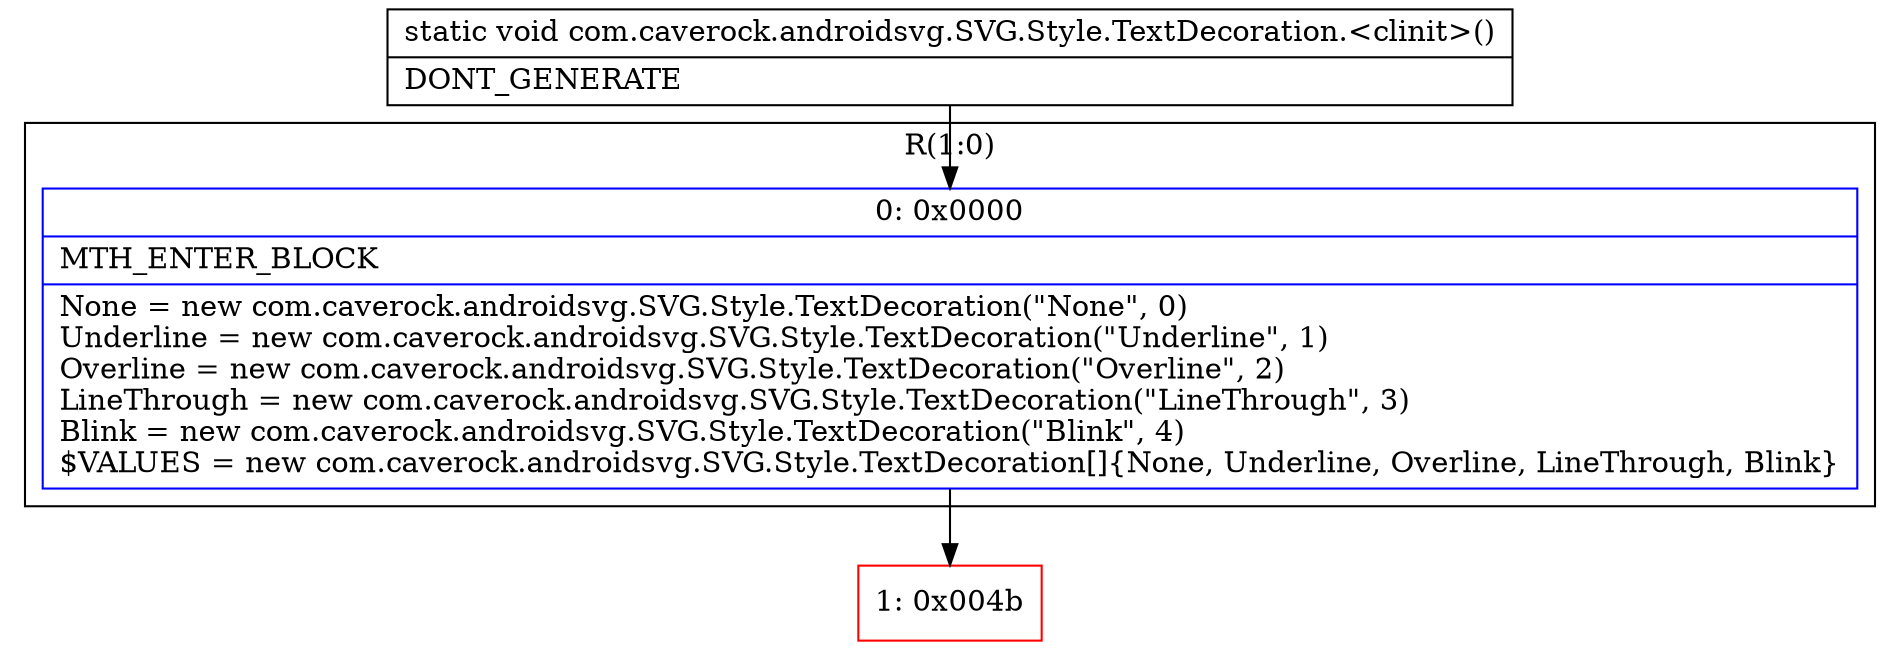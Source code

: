 digraph "CFG forcom.caverock.androidsvg.SVG.Style.TextDecoration.\<clinit\>()V" {
subgraph cluster_Region_1622785159 {
label = "R(1:0)";
node [shape=record,color=blue];
Node_0 [shape=record,label="{0\:\ 0x0000|MTH_ENTER_BLOCK\l|None = new com.caverock.androidsvg.SVG.Style.TextDecoration(\"None\", 0)\lUnderline = new com.caverock.androidsvg.SVG.Style.TextDecoration(\"Underline\", 1)\lOverline = new com.caverock.androidsvg.SVG.Style.TextDecoration(\"Overline\", 2)\lLineThrough = new com.caverock.androidsvg.SVG.Style.TextDecoration(\"LineThrough\", 3)\lBlink = new com.caverock.androidsvg.SVG.Style.TextDecoration(\"Blink\", 4)\l$VALUES = new com.caverock.androidsvg.SVG.Style.TextDecoration[]\{None, Underline, Overline, LineThrough, Blink\}\l}"];
}
Node_1 [shape=record,color=red,label="{1\:\ 0x004b}"];
MethodNode[shape=record,label="{static void com.caverock.androidsvg.SVG.Style.TextDecoration.\<clinit\>()  | DONT_GENERATE\l}"];
MethodNode -> Node_0;
Node_0 -> Node_1;
}


